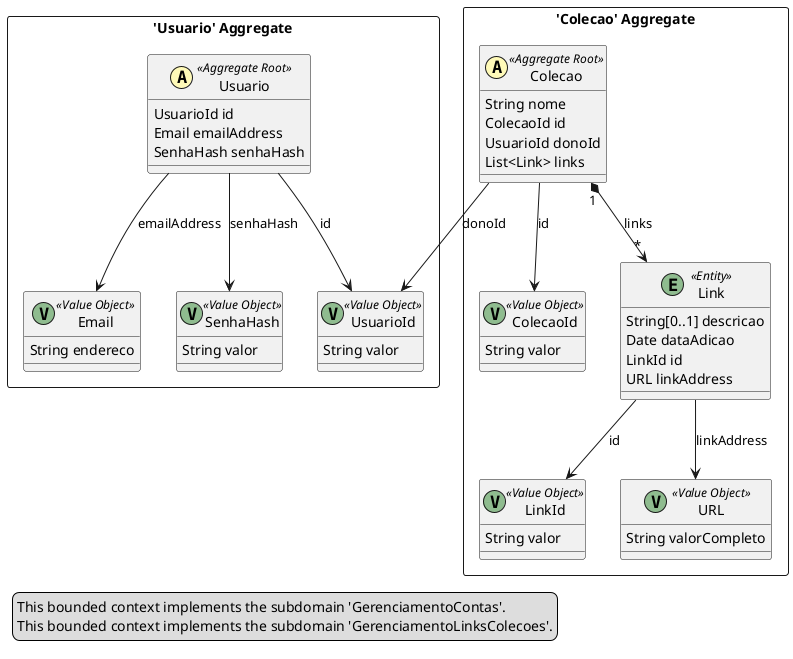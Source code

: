 @startuml

skinparam componentStyle uml2

package "'Usuario' Aggregate" <<Rectangle>> {
	class Usuario <<(A,#fffab8) Aggregate Root>> {
		UsuarioId id
		Email emailAddress
		SenhaHash senhaHash
	}
	class UsuarioId <<(V,DarkSeaGreen) Value Object>> {
		String valor
	}
	class Email <<(V,DarkSeaGreen) Value Object>> {
		String endereco
	}
	class SenhaHash <<(V,DarkSeaGreen) Value Object>> {
		String valor
	}
}
package "'Colecao' Aggregate" <<Rectangle>> {
	class Colecao <<(A,#fffab8) Aggregate Root>> {
		String nome
		ColecaoId id
		UsuarioId donoId
		List<Link> links
	}
	class ColecaoId <<(V,DarkSeaGreen) Value Object>> {
		String valor
	}
	class Link <<(E,DarkSeaGreen) Entity>> {
		String[0..1] descricao
		Date dataAdicao
		LinkId id
		URL linkAddress
	}
	class LinkId <<(V,DarkSeaGreen) Value Object>> {
		String valor
	}
	class URL <<(V,DarkSeaGreen) Value Object>> {
		String valorCompleto
	}
}
Colecao --> UsuarioId : donoId
Link --> URL : linkAddress
Link --> LinkId : id
Colecao "1" *--> "*" Link : links
Usuario --> UsuarioId : id
Usuario --> SenhaHash : senhaHash
Colecao --> ColecaoId : id
Usuario --> Email : emailAddress
legend left
  This bounded context implements the subdomain 'GerenciamentoContas'.
  This bounded context implements the subdomain 'GerenciamentoLinksColecoes'.
end legend


@enduml
